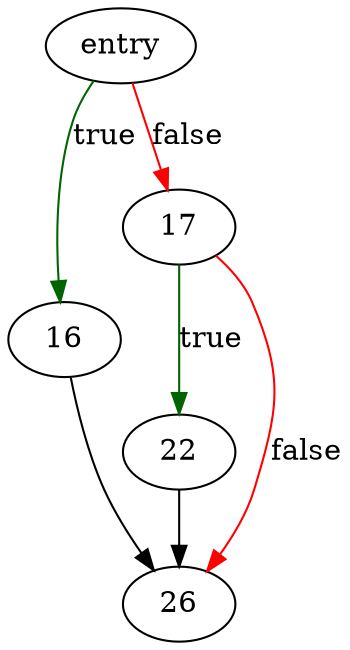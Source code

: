 digraph "sqlite3EndTransaction" {
	// Node definitions.
	2 [label=entry];
	16;
	17;
	22;
	26;

	// Edge definitions.
	2 -> 16 [
		color=darkgreen
		label=true
	];
	2 -> 17 [
		color=red
		label=false
	];
	16 -> 26;
	17 -> 22 [
		color=darkgreen
		label=true
	];
	17 -> 26 [
		color=red
		label=false
	];
	22 -> 26;
}